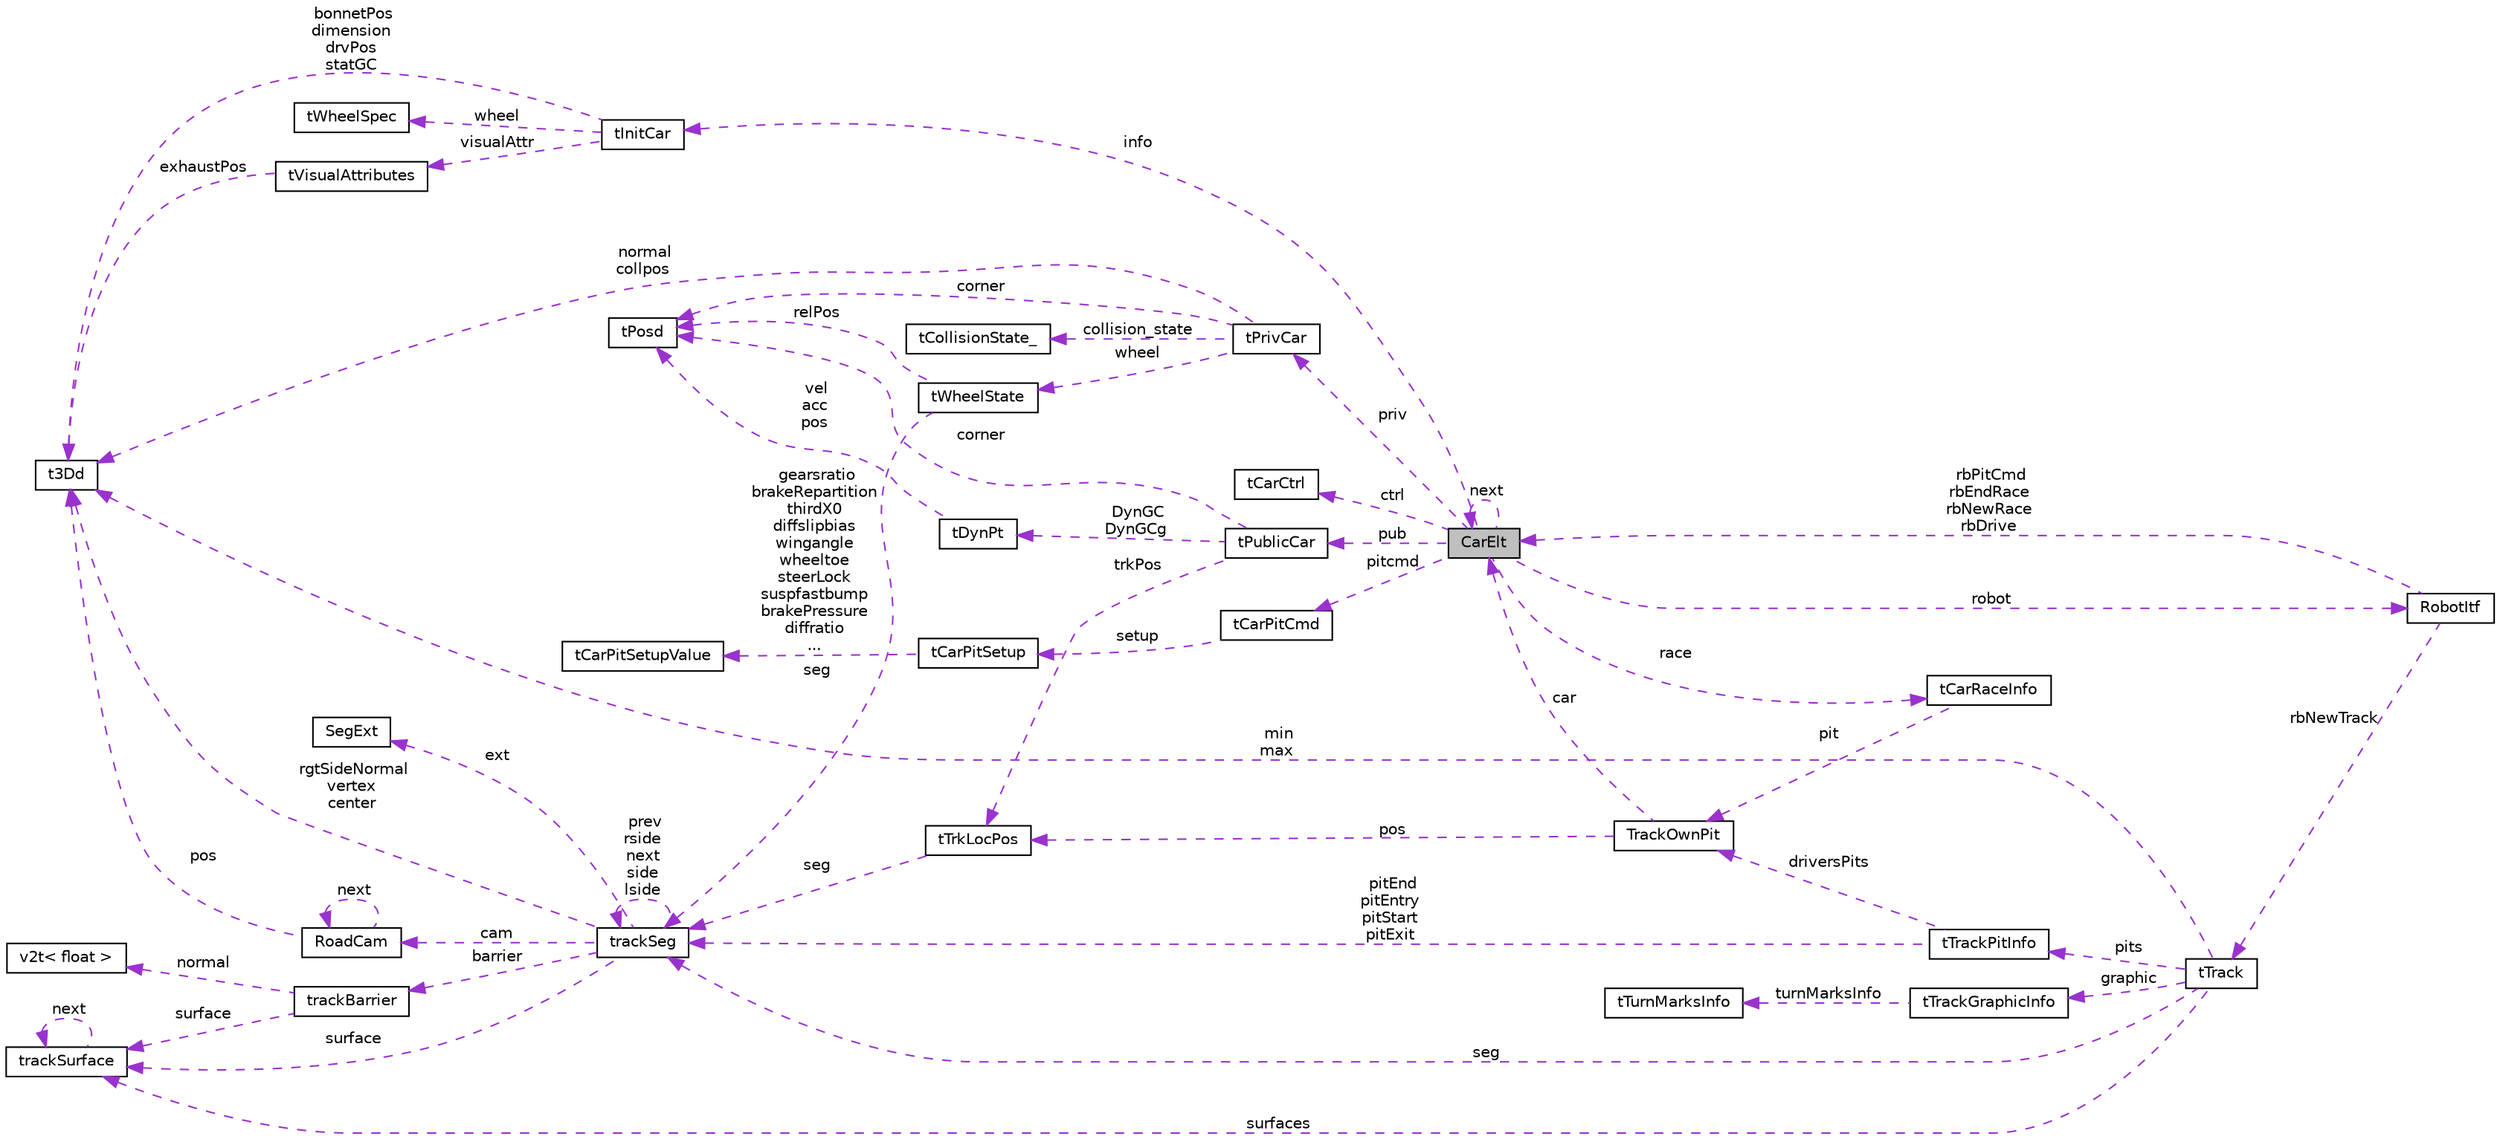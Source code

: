 digraph "CarElt"
{
  edge [fontname="Helvetica",fontsize="10",labelfontname="Helvetica",labelfontsize="10"];
  node [fontname="Helvetica",fontsize="10",shape=record];
  rankdir="LR";
  Node1 [label="CarElt",height=0.2,width=0.4,color="black", fillcolor="grey75", style="filled", fontcolor="black"];
  Node2 -> Node1 [dir="back",color="darkorchid3",fontsize="10",style="dashed",label=" robot" ,fontname="Helvetica"];
  Node2 [label="RobotItf",height=0.2,width=0.4,color="black", fillcolor="white", style="filled",URL="$struct_robot_itf.html",tooltip="Interface Structure for Robots. "];
  Node1 -> Node2 [dir="back",color="darkorchid3",fontsize="10",style="dashed",label=" rbPitCmd\nrbEndRace\nrbNewRace\nrbDrive" ,fontname="Helvetica"];
  Node3 -> Node2 [dir="back",color="darkorchid3",fontsize="10",style="dashed",label=" rbNewTrack" ,fontname="Helvetica"];
  Node3 [label="tTrack",height=0.2,width=0.4,color="black", fillcolor="white", style="filled",URL="$structt_track.html",tooltip="Track structure. "];
  Node4 -> Node3 [dir="back",color="darkorchid3",fontsize="10",style="dashed",label=" min\nmax" ,fontname="Helvetica"];
  Node4 [label="t3Dd",height=0.2,width=0.4,color="black", fillcolor="white", style="filled",URL="$structt3_dd.html",tooltip="3D point. "];
  Node5 -> Node3 [dir="back",color="darkorchid3",fontsize="10",style="dashed",label=" surfaces" ,fontname="Helvetica"];
  Node5 [label="trackSurface",height=0.2,width=0.4,color="black", fillcolor="white", style="filled",URL="$structtrack_surface.html",tooltip="Surface. "];
  Node5 -> Node5 [dir="back",color="darkorchid3",fontsize="10",style="dashed",label=" next" ,fontname="Helvetica"];
  Node6 -> Node3 [dir="back",color="darkorchid3",fontsize="10",style="dashed",label=" pits" ,fontname="Helvetica"];
  Node6 [label="tTrackPitInfo",height=0.2,width=0.4,color="black", fillcolor="white", style="filled",URL="$structt_track_pit_info.html",tooltip="Pits Info Structure. "];
  Node7 -> Node6 [dir="back",color="darkorchid3",fontsize="10",style="dashed",label=" driversPits" ,fontname="Helvetica"];
  Node7 [label="TrackOwnPit",height=0.2,width=0.4,color="black", fillcolor="white", style="filled",URL="$struct_track_own_pit.html",tooltip="Driver&#39;s pit. "];
  Node8 -> Node7 [dir="back",color="darkorchid3",fontsize="10",style="dashed",label=" pos" ,fontname="Helvetica"];
  Node8 [label="tTrkLocPos",height=0.2,width=0.4,color="black", fillcolor="white", style="filled",URL="$structt_trk_loc_pos.html",tooltip="Location on the track in local coordinates. "];
  Node9 -> Node8 [dir="back",color="darkorchid3",fontsize="10",style="dashed",label=" seg" ,fontname="Helvetica"];
  Node9 [label="trackSeg",height=0.2,width=0.4,color="black", fillcolor="white", style="filled",URL="$structtrack_seg.html",tooltip="Track segment (tTrackSeg) The segments can be straights (type TR_STR): (the track goes from the right..."];
  Node4 -> Node9 [dir="back",color="darkorchid3",fontsize="10",style="dashed",label=" rgtSideNormal\nvertex\ncenter" ,fontname="Helvetica"];
  Node10 -> Node9 [dir="back",color="darkorchid3",fontsize="10",style="dashed",label=" barrier" ,fontname="Helvetica"];
  Node10 [label="trackBarrier",height=0.2,width=0.4,color="black", fillcolor="white", style="filled",URL="$structtrack_barrier.html",tooltip="Barrier. "];
  Node5 -> Node10 [dir="back",color="darkorchid3",fontsize="10",style="dashed",label=" surface" ,fontname="Helvetica"];
  Node11 -> Node10 [dir="back",color="darkorchid3",fontsize="10",style="dashed",label=" normal" ,fontname="Helvetica"];
  Node11 [label="v2t\< float \>",height=0.2,width=0.4,color="black", fillcolor="white", style="filled",URL="$classv2t.html"];
  Node5 -> Node9 [dir="back",color="darkorchid3",fontsize="10",style="dashed",label=" surface" ,fontname="Helvetica"];
  Node12 -> Node9 [dir="back",color="darkorchid3",fontsize="10",style="dashed",label=" cam" ,fontname="Helvetica"];
  Node12 [label="RoadCam",height=0.2,width=0.4,color="black", fillcolor="white", style="filled",URL="$struct_road_cam.html",tooltip="road camera "];
  Node4 -> Node12 [dir="back",color="darkorchid3",fontsize="10",style="dashed",label=" pos" ,fontname="Helvetica"];
  Node12 -> Node12 [dir="back",color="darkorchid3",fontsize="10",style="dashed",label=" next" ,fontname="Helvetica"];
  Node13 -> Node9 [dir="back",color="darkorchid3",fontsize="10",style="dashed",label=" ext" ,fontname="Helvetica"];
  Node13 [label="SegExt",height=0.2,width=0.4,color="black", fillcolor="white", style="filled",URL="$struct_seg_ext.html",tooltip="Extended track segment. "];
  Node9 -> Node9 [dir="back",color="darkorchid3",fontsize="10",style="dashed",label=" prev\nrside\nnext\nside\nlside" ,fontname="Helvetica"];
  Node1 -> Node7 [dir="back",color="darkorchid3",fontsize="10",style="dashed",label=" car" ,fontname="Helvetica"];
  Node9 -> Node6 [dir="back",color="darkorchid3",fontsize="10",style="dashed",label=" pitEnd\npitEntry\npitStart\npitExit" ,fontname="Helvetica"];
  Node14 -> Node3 [dir="back",color="darkorchid3",fontsize="10",style="dashed",label=" graphic" ,fontname="Helvetica"];
  Node14 [label="tTrackGraphicInfo",height=0.2,width=0.4,color="black", fillcolor="white", style="filled",URL="$structt_track_graphic_info.html"];
  Node15 -> Node14 [dir="back",color="darkorchid3",fontsize="10",style="dashed",label=" turnMarksInfo" ,fontname="Helvetica"];
  Node15 [label="tTurnMarksInfo",height=0.2,width=0.4,color="black", fillcolor="white", style="filled",URL="$structt_turn_marks_info.html"];
  Node9 -> Node3 [dir="back",color="darkorchid3",fontsize="10",style="dashed",label=" seg" ,fontname="Helvetica"];
  Node16 -> Node1 [dir="back",color="darkorchid3",fontsize="10",style="dashed",label=" pitcmd" ,fontname="Helvetica"];
  Node16 [label="tCarPitCmd",height=0.2,width=0.4,color="black", fillcolor="white", style="filled",URL="$structt_car_pit_cmd.html",tooltip="Command issued by the car during pit stop. "];
  Node17 -> Node16 [dir="back",color="darkorchid3",fontsize="10",style="dashed",label=" setup" ,fontname="Helvetica"];
  Node17 [label="tCarPitSetup",height=0.2,width=0.4,color="black", fillcolor="white", style="filled",URL="$structt_car_pit_setup.html"];
  Node18 -> Node17 [dir="back",color="darkorchid3",fontsize="10",style="dashed",label=" gearsratio\nbrakeRepartition\nthirdX0\ndiffslipbias\nwingangle\nwheeltoe\nsteerLock\nsuspfastbump\nbrakePressure\ndiffratio\n..." ,fontname="Helvetica"];
  Node18 [label="tCarPitSetupValue",height=0.2,width=0.4,color="black", fillcolor="white", style="filled",URL="$structt_car_pit_setup_value.html"];
  Node19 -> Node1 [dir="back",color="darkorchid3",fontsize="10",style="dashed",label=" info" ,fontname="Helvetica"];
  Node19 [label="tInitCar",height=0.2,width=0.4,color="black", fillcolor="white", style="filled",URL="$structt_init_car.html",tooltip="Static Public info. "];
  Node4 -> Node19 [dir="back",color="darkorchid3",fontsize="10",style="dashed",label=" bonnetPos\ndimension\ndrvPos\nstatGC" ,fontname="Helvetica"];
  Node20 -> Node19 [dir="back",color="darkorchid3",fontsize="10",style="dashed",label=" visualAttr" ,fontname="Helvetica"];
  Node20 [label="tVisualAttributes",height=0.2,width=0.4,color="black", fillcolor="white", style="filled",URL="$structt_visual_attributes.html",tooltip="Static visual attributes. "];
  Node4 -> Node20 [dir="back",color="darkorchid3",fontsize="10",style="dashed",label=" exhaustPos" ,fontname="Helvetica"];
  Node21 -> Node19 [dir="back",color="darkorchid3",fontsize="10",style="dashed",label=" wheel" ,fontname="Helvetica"];
  Node21 [label="tWheelSpec",height=0.2,width=0.4,color="black", fillcolor="white", style="filled",URL="$structt_wheel_spec.html",tooltip="Wheels Specifications. "];
  Node22 -> Node1 [dir="back",color="darkorchid3",fontsize="10",style="dashed",label=" priv" ,fontname="Helvetica"];
  Node22 [label="tPrivCar",height=0.2,width=0.4,color="black", fillcolor="white", style="filled",URL="$structt_priv_car.html",tooltip="Data known only by the driver. "];
  Node4 -> Node22 [dir="back",color="darkorchid3",fontsize="10",style="dashed",label=" normal\ncollpos" ,fontname="Helvetica"];
  Node23 -> Node22 [dir="back",color="darkorchid3",fontsize="10",style="dashed",label=" collision_state" ,fontname="Helvetica"];
  Node23 [label="tCollisionState_",height=0.2,width=0.4,color="black", fillcolor="white", style="filled",URL="$structt_collision_state__.html"];
  Node24 -> Node22 [dir="back",color="darkorchid3",fontsize="10",style="dashed",label=" wheel" ,fontname="Helvetica"];
  Node24 [label="tWheelState",height=0.2,width=0.4,color="black", fillcolor="white", style="filled",URL="$structt_wheel_state.html",tooltip="Dynamic wheel information. "];
  Node25 -> Node24 [dir="back",color="darkorchid3",fontsize="10",style="dashed",label=" relPos" ,fontname="Helvetica"];
  Node25 [label="tPosd",height=0.2,width=0.4,color="black", fillcolor="white", style="filled",URL="$structt_posd.html",tooltip="6 DOF position. "];
  Node9 -> Node24 [dir="back",color="darkorchid3",fontsize="10",style="dashed",label=" seg" ,fontname="Helvetica"];
  Node25 -> Node22 [dir="back",color="darkorchid3",fontsize="10",style="dashed",label=" corner" ,fontname="Helvetica"];
  Node26 -> Node1 [dir="back",color="darkorchid3",fontsize="10",style="dashed",label=" ctrl" ,fontname="Helvetica"];
  Node26 [label="tCarCtrl",height=0.2,width=0.4,color="black", fillcolor="white", style="filled",URL="$structt_car_ctrl.html",tooltip="Info returned by driver during the race. "];
  Node27 -> Node1 [dir="back",color="darkorchid3",fontsize="10",style="dashed",label=" race" ,fontname="Helvetica"];
  Node27 [label="tCarRaceInfo",height=0.2,width=0.4,color="black", fillcolor="white", style="filled",URL="$structt_car_race_info.html",tooltip="Race Administrative info. "];
  Node7 -> Node27 [dir="back",color="darkorchid3",fontsize="10",style="dashed",label=" pit" ,fontname="Helvetica"];
  Node1 -> Node1 [dir="back",color="darkorchid3",fontsize="10",style="dashed",label=" next" ,fontname="Helvetica"];
  Node28 -> Node1 [dir="back",color="darkorchid3",fontsize="10",style="dashed",label=" pub" ,fontname="Helvetica"];
  Node28 [label="tPublicCar",height=0.2,width=0.4,color="black", fillcolor="white", style="filled",URL="$structt_public_car.html",tooltip="Public info on the cars. "];
  Node8 -> Node28 [dir="back",color="darkorchid3",fontsize="10",style="dashed",label=" trkPos" ,fontname="Helvetica"];
  Node29 -> Node28 [dir="back",color="darkorchid3",fontsize="10",style="dashed",label=" DynGC\nDynGCg" ,fontname="Helvetica"];
  Node29 [label="tDynPt",height=0.2,width=0.4,color="black", fillcolor="white", style="filled",URL="$structt_dyn_pt.html",tooltip="Dynamic point structure. "];
  Node25 -> Node29 [dir="back",color="darkorchid3",fontsize="10",style="dashed",label=" vel\nacc\npos" ,fontname="Helvetica"];
  Node25 -> Node28 [dir="back",color="darkorchid3",fontsize="10",style="dashed",label=" corner" ,fontname="Helvetica"];
}
